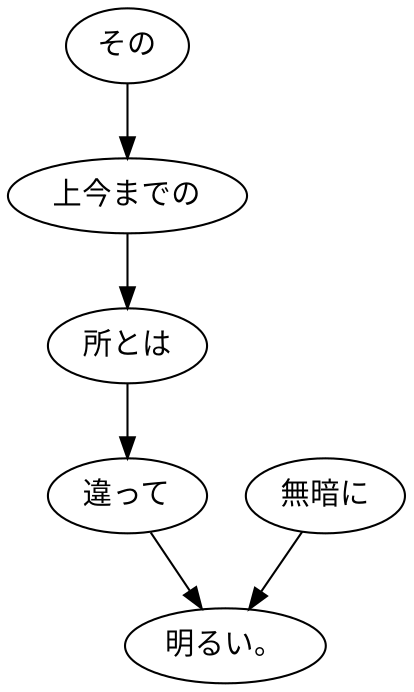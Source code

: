 digraph graph26 {
	node0 [label="その"];
	node1 [label="上今までの"];
	node2 [label="所とは"];
	node3 [label="違って"];
	node4 [label="無暗に"];
	node5 [label="明るい。"];
	node0 -> node1;
	node1 -> node2;
	node2 -> node3;
	node3 -> node5;
	node4 -> node5;
}
